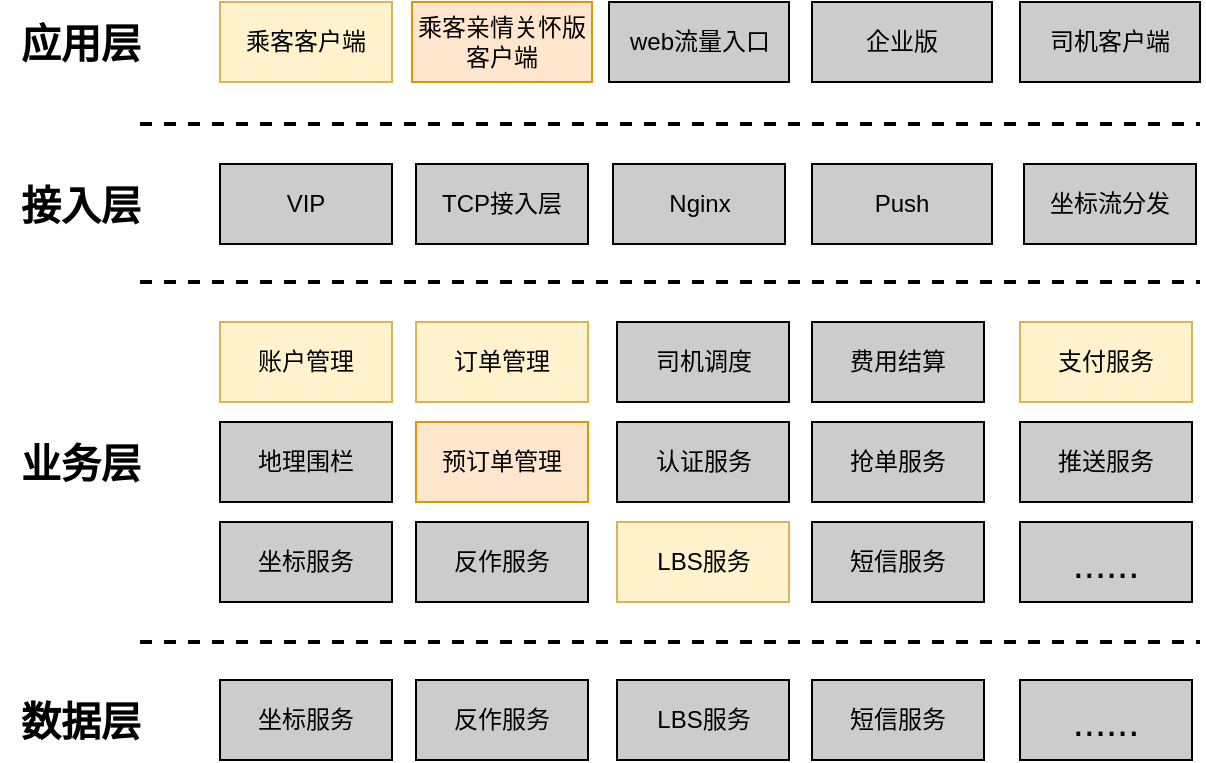 <mxfile version="13.1.14" type="github">
  <diagram id="vGk0o2nWuRs0icXs-NNO" name="Page-1">
    <mxGraphModel dx="1422" dy="794" grid="1" gridSize="10" guides="1" tooltips="1" connect="1" arrows="1" fold="1" page="1" pageScale="1" pageWidth="827" pageHeight="1169" math="0" shadow="0">
      <root>
        <mxCell id="0" />
        <mxCell id="1" parent="0" />
        <mxCell id="TJG24RdXMXhbs9ESTVYp-8" value="乘客客户端" style="rounded=0;whiteSpace=wrap;html=1;fillColor=#fff2cc;strokeColor=#d6b656;" vertex="1" parent="1">
          <mxGeometry x="200" y="320" width="86" height="40" as="geometry" />
        </mxCell>
        <mxCell id="TJG24RdXMXhbs9ESTVYp-9" value="乘客亲情关怀版客户端" style="rounded=0;whiteSpace=wrap;html=1;fillColor=#ffe6cc;strokeColor=#d79b00;" vertex="1" parent="1">
          <mxGeometry x="296" y="320" width="90" height="40" as="geometry" />
        </mxCell>
        <mxCell id="TJG24RdXMXhbs9ESTVYp-10" value="web流量入口" style="rounded=0;whiteSpace=wrap;html=1;fillColor=#CCCCCC;" vertex="1" parent="1">
          <mxGeometry x="394.5" y="320" width="90" height="40" as="geometry" />
        </mxCell>
        <mxCell id="TJG24RdXMXhbs9ESTVYp-11" value="企业版" style="rounded=0;whiteSpace=wrap;html=1;fillColor=#CCCCCC;" vertex="1" parent="1">
          <mxGeometry x="496" y="320" width="90" height="40" as="geometry" />
        </mxCell>
        <mxCell id="TJG24RdXMXhbs9ESTVYp-12" value="司机客户端" style="rounded=0;whiteSpace=wrap;html=1;fillColor=#CCCCCC;" vertex="1" parent="1">
          <mxGeometry x="600" y="320" width="90" height="40" as="geometry" />
        </mxCell>
        <mxCell id="TJG24RdXMXhbs9ESTVYp-14" value="VIP" style="rounded=0;whiteSpace=wrap;html=1;fillColor=#CCCCCC;" vertex="1" parent="1">
          <mxGeometry x="200" y="401" width="86" height="40" as="geometry" />
        </mxCell>
        <mxCell id="TJG24RdXMXhbs9ESTVYp-15" value="TCP接入层" style="rounded=0;whiteSpace=wrap;html=1;fillColor=#CCCCCC;" vertex="1" parent="1">
          <mxGeometry x="298" y="401" width="86" height="40" as="geometry" />
        </mxCell>
        <mxCell id="TJG24RdXMXhbs9ESTVYp-16" value="Nginx" style="rounded=0;whiteSpace=wrap;html=1;fillColor=#CCCCCC;" vertex="1" parent="1">
          <mxGeometry x="396.5" y="401" width="86" height="40" as="geometry" />
        </mxCell>
        <mxCell id="TJG24RdXMXhbs9ESTVYp-18" value="坐标流分发" style="rounded=0;whiteSpace=wrap;html=1;fillColor=#CCCCCC;" vertex="1" parent="1">
          <mxGeometry x="602" y="401" width="86" height="40" as="geometry" />
        </mxCell>
        <mxCell id="TJG24RdXMXhbs9ESTVYp-19" value="账户管理" style="rounded=0;whiteSpace=wrap;html=1;fillColor=#fff2cc;strokeColor=#d6b656;" vertex="1" parent="1">
          <mxGeometry x="200" y="480" width="86" height="40" as="geometry" />
        </mxCell>
        <mxCell id="TJG24RdXMXhbs9ESTVYp-20" value="订单管理" style="rounded=0;whiteSpace=wrap;html=1;fillColor=#fff2cc;strokeColor=#d6b656;" vertex="1" parent="1">
          <mxGeometry x="298" y="480" width="86" height="40" as="geometry" />
        </mxCell>
        <mxCell id="TJG24RdXMXhbs9ESTVYp-21" value="司机调度" style="rounded=0;whiteSpace=wrap;html=1;fillColor=#CCCCCC;" vertex="1" parent="1">
          <mxGeometry x="398.5" y="480" width="86" height="40" as="geometry" />
        </mxCell>
        <mxCell id="TJG24RdXMXhbs9ESTVYp-22" value="费用结算" style="rounded=0;whiteSpace=wrap;html=1;fillColor=#CCCCCC;" vertex="1" parent="1">
          <mxGeometry x="496" y="480" width="86" height="40" as="geometry" />
        </mxCell>
        <mxCell id="TJG24RdXMXhbs9ESTVYp-23" value="支付服务" style="rounded=0;whiteSpace=wrap;html=1;fillColor=#fff2cc;strokeColor=#d6b656;" vertex="1" parent="1">
          <mxGeometry x="600" y="480" width="86" height="40" as="geometry" />
        </mxCell>
        <mxCell id="TJG24RdXMXhbs9ESTVYp-24" value="地理围栏" style="rounded=0;whiteSpace=wrap;html=1;fillColor=#CCCCCC;" vertex="1" parent="1">
          <mxGeometry x="200" y="530" width="86" height="40" as="geometry" />
        </mxCell>
        <mxCell id="TJG24RdXMXhbs9ESTVYp-30" value="预订单管理" style="rounded=0;whiteSpace=wrap;html=1;fillColor=#ffe6cc;strokeColor=#d79b00;" vertex="1" parent="1">
          <mxGeometry x="298" y="530" width="86" height="40" as="geometry" />
        </mxCell>
        <mxCell id="TJG24RdXMXhbs9ESTVYp-31" value="认证服务" style="rounded=0;whiteSpace=wrap;html=1;fillColor=#CCCCCC;" vertex="1" parent="1">
          <mxGeometry x="398.5" y="530" width="86" height="40" as="geometry" />
        </mxCell>
        <mxCell id="TJG24RdXMXhbs9ESTVYp-32" value="抢单服务" style="rounded=0;whiteSpace=wrap;html=1;fillColor=#CCCCCC;" vertex="1" parent="1">
          <mxGeometry x="496" y="530" width="86" height="40" as="geometry" />
        </mxCell>
        <mxCell id="TJG24RdXMXhbs9ESTVYp-33" value="推送服务" style="rounded=0;whiteSpace=wrap;html=1;fillColor=#CCCCCC;" vertex="1" parent="1">
          <mxGeometry x="600" y="530" width="86" height="40" as="geometry" />
        </mxCell>
        <mxCell id="TJG24RdXMXhbs9ESTVYp-34" value="坐标服务" style="rounded=0;whiteSpace=wrap;html=1;fillColor=#CCCCCC;" vertex="1" parent="1">
          <mxGeometry x="200" y="580" width="86" height="40" as="geometry" />
        </mxCell>
        <mxCell id="TJG24RdXMXhbs9ESTVYp-35" value="反作服务" style="rounded=0;whiteSpace=wrap;html=1;fillColor=#CCCCCC;" vertex="1" parent="1">
          <mxGeometry x="298" y="580" width="86" height="40" as="geometry" />
        </mxCell>
        <mxCell id="TJG24RdXMXhbs9ESTVYp-36" value="LBS服务" style="rounded=0;whiteSpace=wrap;html=1;fillColor=#fff2cc;strokeColor=#d6b656;" vertex="1" parent="1">
          <mxGeometry x="398.5" y="580" width="86" height="40" as="geometry" />
        </mxCell>
        <mxCell id="TJG24RdXMXhbs9ESTVYp-37" value="短信服务" style="rounded=0;whiteSpace=wrap;html=1;fillColor=#CCCCCC;" vertex="1" parent="1">
          <mxGeometry x="496" y="580" width="86" height="40" as="geometry" />
        </mxCell>
        <mxCell id="TJG24RdXMXhbs9ESTVYp-38" value="&lt;font style=&quot;font-size: 20px&quot;&gt;......&lt;/font&gt;" style="rounded=0;whiteSpace=wrap;html=1;fillColor=#CCCCCC;" vertex="1" parent="1">
          <mxGeometry x="600" y="580" width="86" height="40" as="geometry" />
        </mxCell>
        <mxCell id="TJG24RdXMXhbs9ESTVYp-39" value="Push" style="rounded=0;whiteSpace=wrap;html=1;fillColor=#CCCCCC;" vertex="1" parent="1">
          <mxGeometry x="496" y="401" width="90" height="40" as="geometry" />
        </mxCell>
        <mxCell id="TJG24RdXMXhbs9ESTVYp-40" value="坐标服务" style="rounded=0;whiteSpace=wrap;html=1;fillColor=#CCCCCC;" vertex="1" parent="1">
          <mxGeometry x="200" y="659" width="86" height="40" as="geometry" />
        </mxCell>
        <mxCell id="TJG24RdXMXhbs9ESTVYp-41" value="反作服务" style="rounded=0;whiteSpace=wrap;html=1;fillColor=#CCCCCC;" vertex="1" parent="1">
          <mxGeometry x="298" y="659" width="86" height="40" as="geometry" />
        </mxCell>
        <mxCell id="TJG24RdXMXhbs9ESTVYp-42" value="LBS服务" style="rounded=0;whiteSpace=wrap;html=1;fillColor=#CCCCCC;" vertex="1" parent="1">
          <mxGeometry x="398.5" y="659" width="86" height="40" as="geometry" />
        </mxCell>
        <mxCell id="TJG24RdXMXhbs9ESTVYp-43" value="短信服务" style="rounded=0;whiteSpace=wrap;html=1;fillColor=#CCCCCC;" vertex="1" parent="1">
          <mxGeometry x="496" y="659" width="86" height="40" as="geometry" />
        </mxCell>
        <mxCell id="TJG24RdXMXhbs9ESTVYp-44" value="&lt;font style=&quot;font-size: 20px&quot;&gt;......&lt;/font&gt;" style="rounded=0;whiteSpace=wrap;html=1;fillColor=#CCCCCC;" vertex="1" parent="1">
          <mxGeometry x="600" y="659" width="86" height="40" as="geometry" />
        </mxCell>
        <mxCell id="TJG24RdXMXhbs9ESTVYp-45" value="" style="endArrow=none;dashed=1;html=1;strokeWidth=2;" edge="1" parent="1">
          <mxGeometry width="50" height="50" relative="1" as="geometry">
            <mxPoint x="160" y="381" as="sourcePoint" />
            <mxPoint x="690" y="381" as="targetPoint" />
            <Array as="points" />
          </mxGeometry>
        </mxCell>
        <mxCell id="TJG24RdXMXhbs9ESTVYp-46" value="" style="endArrow=none;dashed=1;html=1;strokeWidth=2;" edge="1" parent="1">
          <mxGeometry width="50" height="50" relative="1" as="geometry">
            <mxPoint x="160" y="460" as="sourcePoint" />
            <mxPoint x="690" y="460" as="targetPoint" />
            <Array as="points" />
          </mxGeometry>
        </mxCell>
        <mxCell id="TJG24RdXMXhbs9ESTVYp-47" value="" style="endArrow=none;dashed=1;html=1;strokeWidth=2;" edge="1" parent="1">
          <mxGeometry width="50" height="50" relative="1" as="geometry">
            <mxPoint x="160" y="640" as="sourcePoint" />
            <mxPoint x="690" y="640" as="targetPoint" />
            <Array as="points" />
          </mxGeometry>
        </mxCell>
        <mxCell id="TJG24RdXMXhbs9ESTVYp-48" value="&lt;span style=&quot;font-size: 20px&quot;&gt;&lt;b&gt;应用层&lt;/b&gt;&lt;/span&gt;" style="text;html=1;align=center;verticalAlign=middle;resizable=0;points=[];autosize=1;" vertex="1" parent="1">
          <mxGeometry x="90" y="330" width="80" height="20" as="geometry" />
        </mxCell>
        <mxCell id="TJG24RdXMXhbs9ESTVYp-51" value="&lt;font style=&quot;font-size: 20px&quot;&gt;&lt;b&gt;接入层&lt;/b&gt;&lt;/font&gt;" style="text;html=1;align=center;verticalAlign=middle;resizable=0;points=[];autosize=1;" vertex="1" parent="1">
          <mxGeometry x="90" y="411" width="80" height="20" as="geometry" />
        </mxCell>
        <mxCell id="TJG24RdXMXhbs9ESTVYp-52" value="&lt;font style=&quot;font-size: 20px&quot;&gt;&lt;b&gt;业务层&lt;/b&gt;&lt;/font&gt;" style="text;html=1;align=center;verticalAlign=middle;resizable=0;points=[];autosize=1;" vertex="1" parent="1">
          <mxGeometry x="90" y="540" width="80" height="20" as="geometry" />
        </mxCell>
        <mxCell id="TJG24RdXMXhbs9ESTVYp-53" value="&lt;font style=&quot;font-size: 20px&quot;&gt;&lt;b&gt;数据层&lt;/b&gt;&lt;/font&gt;" style="text;html=1;align=center;verticalAlign=middle;resizable=0;points=[];autosize=1;" vertex="1" parent="1">
          <mxGeometry x="90" y="669" width="80" height="20" as="geometry" />
        </mxCell>
      </root>
    </mxGraphModel>
  </diagram>
</mxfile>
